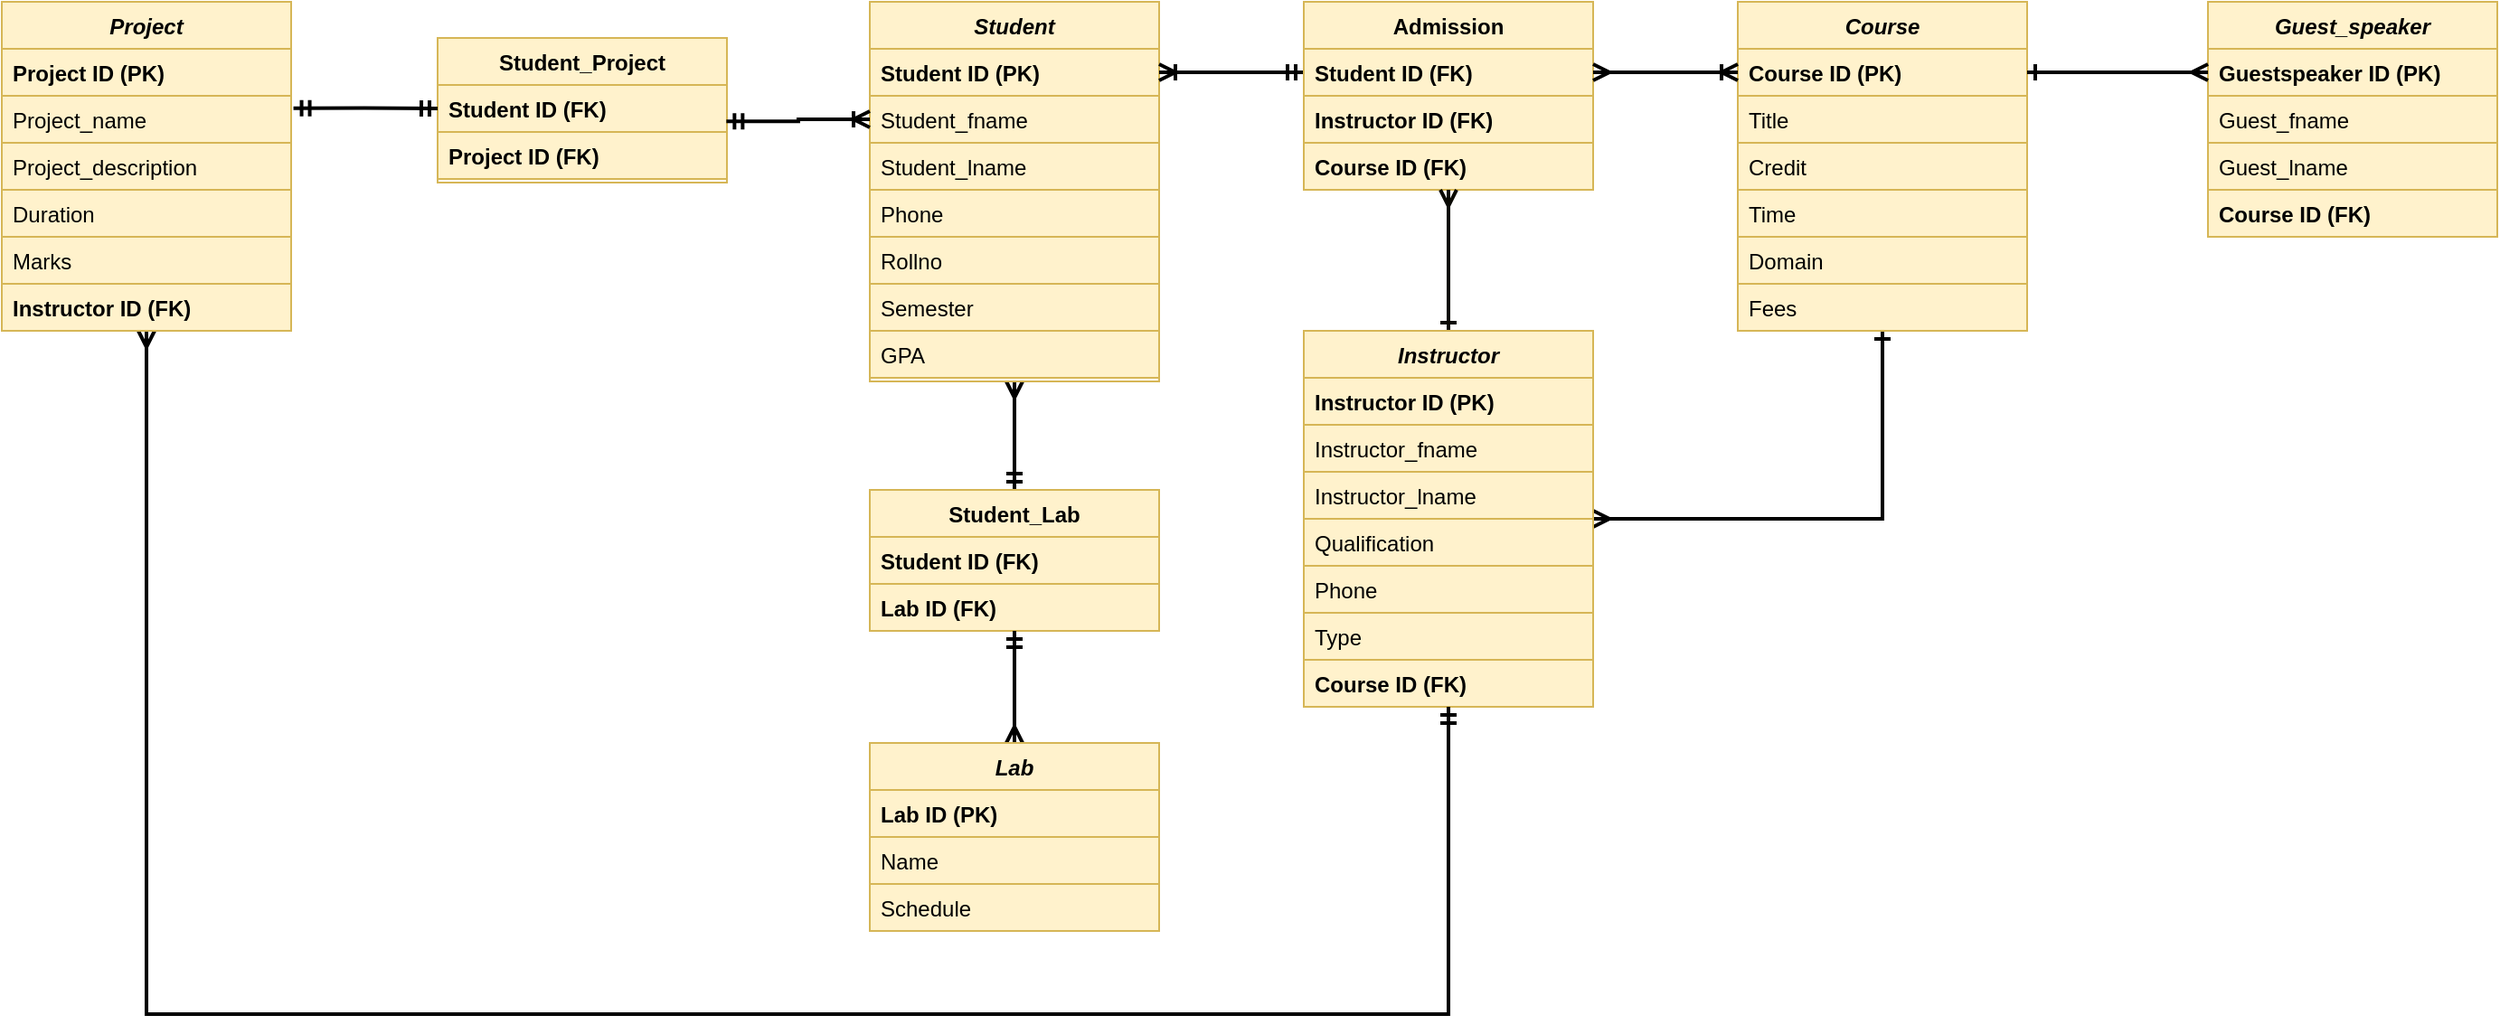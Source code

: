 <mxfile version="21.3.2" type="github">
  <diagram id="C5RBs43oDa-KdzZeNtuy" name="Page-1">
    <mxGraphModel dx="3096" dy="1089" grid="1" gridSize="10" guides="1" tooltips="1" connect="1" arrows="1" fold="1" page="1" pageScale="1" pageWidth="827" pageHeight="1169" math="0" shadow="0">
      <root>
        <mxCell id="WIyWlLk6GJQsqaUBKTNV-0" />
        <mxCell id="WIyWlLk6GJQsqaUBKTNV-1" parent="WIyWlLk6GJQsqaUBKTNV-0" />
        <mxCell id="EdU4Y89TTSMXD-8jC-3i-38" style="edgeStyle=orthogonalEdgeStyle;rounded=0;orthogonalLoop=1;jettySize=auto;html=1;exitX=0.5;exitY=1;exitDx=0;exitDy=0;entryX=0.5;entryY=0;entryDx=0;entryDy=0;strokeWidth=2;endArrow=ERmandOne;endFill=0;startArrow=ERmany;startFill=0;" edge="1" parent="WIyWlLk6GJQsqaUBKTNV-1" source="zkfFHV4jXpPFQw0GAbJ--0" target="EdU4Y89TTSMXD-8jC-3i-25">
          <mxGeometry relative="1" as="geometry" />
        </mxCell>
        <mxCell id="zkfFHV4jXpPFQw0GAbJ--0" value="Student" style="swimlane;fontStyle=3;align=center;verticalAlign=top;childLayout=stackLayout;horizontal=1;startSize=26;horizontalStack=0;resizeParent=1;resizeLast=0;collapsible=1;marginBottom=0;rounded=0;shadow=0;strokeWidth=1;fillColor=#fff2cc;strokeColor=#d6b656;" parent="WIyWlLk6GJQsqaUBKTNV-1" vertex="1">
          <mxGeometry x="220" y="120" width="160" height="210" as="geometry">
            <mxRectangle x="230" y="140" width="160" height="26" as="alternateBounds" />
          </mxGeometry>
        </mxCell>
        <mxCell id="zkfFHV4jXpPFQw0GAbJ--1" value="Student ID (PK)" style="text;align=left;verticalAlign=top;spacingLeft=4;spacingRight=4;overflow=hidden;rotatable=0;points=[[0,0.5],[1,0.5]];portConstraint=eastwest;fontStyle=1;strokeColor=#d6b656;fillColor=#fff2cc;" parent="zkfFHV4jXpPFQw0GAbJ--0" vertex="1">
          <mxGeometry y="26" width="160" height="26" as="geometry" />
        </mxCell>
        <mxCell id="zkfFHV4jXpPFQw0GAbJ--2" value="Student_fname" style="text;align=left;verticalAlign=top;spacingLeft=4;spacingRight=4;overflow=hidden;rotatable=0;points=[[0,0.5],[1,0.5]];portConstraint=eastwest;rounded=0;shadow=0;html=0;fillColor=#fff2cc;strokeColor=#d6b656;" parent="zkfFHV4jXpPFQw0GAbJ--0" vertex="1">
          <mxGeometry y="52" width="160" height="26" as="geometry" />
        </mxCell>
        <mxCell id="zkfFHV4jXpPFQw0GAbJ--3" value="Student_lname&#xa;" style="text;align=left;verticalAlign=top;spacingLeft=4;spacingRight=4;overflow=hidden;rotatable=0;points=[[0,0.5],[1,0.5]];portConstraint=eastwest;rounded=0;shadow=0;html=0;fillColor=#fff2cc;strokeColor=#d6b656;" parent="zkfFHV4jXpPFQw0GAbJ--0" vertex="1">
          <mxGeometry y="78" width="160" height="26" as="geometry" />
        </mxCell>
        <mxCell id="EdU4Y89TTSMXD-8jC-3i-1" value="Phone" style="text;align=left;verticalAlign=top;spacingLeft=4;spacingRight=4;overflow=hidden;rotatable=0;points=[[0,0.5],[1,0.5]];portConstraint=eastwest;rounded=0;shadow=0;html=0;fillColor=#fff2cc;strokeColor=#d6b656;" vertex="1" parent="zkfFHV4jXpPFQw0GAbJ--0">
          <mxGeometry y="104" width="160" height="26" as="geometry" />
        </mxCell>
        <mxCell id="EdU4Y89TTSMXD-8jC-3i-2" value="Rollno" style="text;align=left;verticalAlign=top;spacingLeft=4;spacingRight=4;overflow=hidden;rotatable=0;points=[[0,0.5],[1,0.5]];portConstraint=eastwest;rounded=0;shadow=0;html=0;fillColor=#fff2cc;strokeColor=#d6b656;" vertex="1" parent="zkfFHV4jXpPFQw0GAbJ--0">
          <mxGeometry y="130" width="160" height="26" as="geometry" />
        </mxCell>
        <mxCell id="EdU4Y89TTSMXD-8jC-3i-3" value="Semester" style="text;align=left;verticalAlign=top;spacingLeft=4;spacingRight=4;overflow=hidden;rotatable=0;points=[[0,0.5],[1,0.5]];portConstraint=eastwest;rounded=0;shadow=0;html=0;fillColor=#fff2cc;strokeColor=#d6b656;" vertex="1" parent="zkfFHV4jXpPFQw0GAbJ--0">
          <mxGeometry y="156" width="160" height="26" as="geometry" />
        </mxCell>
        <mxCell id="EdU4Y89TTSMXD-8jC-3i-4" value="GPA" style="text;align=left;verticalAlign=top;spacingLeft=4;spacingRight=4;overflow=hidden;rotatable=0;points=[[0,0.5],[1,0.5]];portConstraint=eastwest;rounded=0;shadow=0;html=0;fillColor=#fff2cc;strokeColor=#d6b656;" vertex="1" parent="zkfFHV4jXpPFQw0GAbJ--0">
          <mxGeometry y="182" width="160" height="26" as="geometry" />
        </mxCell>
        <mxCell id="EdU4Y89TTSMXD-8jC-3i-63" style="edgeStyle=orthogonalEdgeStyle;rounded=0;orthogonalLoop=1;jettySize=auto;html=1;exitX=0;exitY=0.5;exitDx=0;exitDy=0;entryX=1;entryY=0.5;entryDx=0;entryDy=0;strokeWidth=2;endArrow=ERoneToMany;endFill=0;startArrow=ERmandOne;startFill=0;" edge="1" parent="WIyWlLk6GJQsqaUBKTNV-1" source="zkfFHV4jXpPFQw0GAbJ--18" target="zkfFHV4jXpPFQw0GAbJ--1">
          <mxGeometry relative="1" as="geometry" />
        </mxCell>
        <mxCell id="zkfFHV4jXpPFQw0GAbJ--17" value="Admission" style="swimlane;fontStyle=1;align=center;verticalAlign=top;childLayout=stackLayout;horizontal=1;startSize=26;horizontalStack=0;resizeParent=1;resizeLast=0;collapsible=1;marginBottom=0;rounded=0;shadow=0;strokeWidth=1;fillColor=#fff2cc;strokeColor=#d6b656;" parent="WIyWlLk6GJQsqaUBKTNV-1" vertex="1">
          <mxGeometry x="460" y="120" width="160" height="104" as="geometry">
            <mxRectangle x="550" y="140" width="160" height="26" as="alternateBounds" />
          </mxGeometry>
        </mxCell>
        <mxCell id="zkfFHV4jXpPFQw0GAbJ--18" value="Student ID (FK)" style="text;align=left;verticalAlign=top;spacingLeft=4;spacingRight=4;overflow=hidden;rotatable=0;points=[[0,0.5],[1,0.5]];portConstraint=eastwest;fontStyle=1;fillColor=#fff2cc;strokeColor=#d6b656;" parent="zkfFHV4jXpPFQw0GAbJ--17" vertex="1">
          <mxGeometry y="26" width="160" height="26" as="geometry" />
        </mxCell>
        <mxCell id="zkfFHV4jXpPFQw0GAbJ--19" value="Instructor ID (FK)" style="text;align=left;verticalAlign=top;spacingLeft=4;spacingRight=4;overflow=hidden;rotatable=0;points=[[0,0.5],[1,0.5]];portConstraint=eastwest;rounded=0;shadow=0;html=0;fontStyle=1;fillColor=#fff2cc;strokeColor=#d6b656;" parent="zkfFHV4jXpPFQw0GAbJ--17" vertex="1">
          <mxGeometry y="52" width="160" height="26" as="geometry" />
        </mxCell>
        <mxCell id="zkfFHV4jXpPFQw0GAbJ--20" value="Course ID (FK)" style="text;align=left;verticalAlign=top;spacingLeft=4;spacingRight=4;overflow=hidden;rotatable=0;points=[[0,0.5],[1,0.5]];portConstraint=eastwest;rounded=0;shadow=0;html=0;fontStyle=1;fillColor=#fff2cc;strokeColor=#d6b656;" parent="zkfFHV4jXpPFQw0GAbJ--17" vertex="1">
          <mxGeometry y="78" width="160" height="26" as="geometry" />
        </mxCell>
        <mxCell id="EdU4Y89TTSMXD-8jC-3i-14" style="edgeStyle=orthogonalEdgeStyle;rounded=0;orthogonalLoop=1;jettySize=auto;html=1;exitX=0.5;exitY=0;exitDx=0;exitDy=0;fillColor=#fff2cc;strokeColor=#0A0904;strokeWidth=2;endArrow=ERmany;endFill=0;startArrow=ERone;startFill=0;" edge="1" parent="WIyWlLk6GJQsqaUBKTNV-1" source="EdU4Y89TTSMXD-8jC-3i-5" target="zkfFHV4jXpPFQw0GAbJ--17">
          <mxGeometry relative="1" as="geometry" />
        </mxCell>
        <mxCell id="EdU4Y89TTSMXD-8jC-3i-61" style="edgeStyle=orthogonalEdgeStyle;rounded=0;orthogonalLoop=1;jettySize=auto;html=1;exitX=1;exitY=0.5;exitDx=0;exitDy=0;entryX=0.5;entryY=1;entryDx=0;entryDy=0;strokeWidth=2;startArrow=ERmany;startFill=0;endArrow=ERone;endFill=0;" edge="1" parent="WIyWlLk6GJQsqaUBKTNV-1" source="EdU4Y89TTSMXD-8jC-3i-5" target="EdU4Y89TTSMXD-8jC-3i-15">
          <mxGeometry relative="1" as="geometry" />
        </mxCell>
        <mxCell id="EdU4Y89TTSMXD-8jC-3i-5" value="Instructor" style="swimlane;fontStyle=3;align=center;verticalAlign=top;childLayout=stackLayout;horizontal=1;startSize=26;horizontalStack=0;resizeParent=1;resizeLast=0;collapsible=1;marginBottom=0;rounded=0;shadow=0;strokeWidth=1;fillColor=#fff2cc;strokeColor=#d6b656;" vertex="1" parent="WIyWlLk6GJQsqaUBKTNV-1">
          <mxGeometry x="460" y="302" width="160" height="208" as="geometry">
            <mxRectangle x="230" y="140" width="160" height="26" as="alternateBounds" />
          </mxGeometry>
        </mxCell>
        <mxCell id="EdU4Y89TTSMXD-8jC-3i-6" value="Instructor ID (PK)" style="text;align=left;verticalAlign=top;spacingLeft=4;spacingRight=4;overflow=hidden;rotatable=0;points=[[0,0.5],[1,0.5]];portConstraint=eastwest;fontStyle=1;strokeColor=#d6b656;fillColor=#fff2cc;" vertex="1" parent="EdU4Y89TTSMXD-8jC-3i-5">
          <mxGeometry y="26" width="160" height="26" as="geometry" />
        </mxCell>
        <mxCell id="EdU4Y89TTSMXD-8jC-3i-7" value="Instructor_fname" style="text;align=left;verticalAlign=top;spacingLeft=4;spacingRight=4;overflow=hidden;rotatable=0;points=[[0,0.5],[1,0.5]];portConstraint=eastwest;rounded=0;shadow=0;html=0;fillColor=#fff2cc;strokeColor=#d6b656;" vertex="1" parent="EdU4Y89TTSMXD-8jC-3i-5">
          <mxGeometry y="52" width="160" height="26" as="geometry" />
        </mxCell>
        <mxCell id="EdU4Y89TTSMXD-8jC-3i-8" value="Instructor_lname&#xa;" style="text;align=left;verticalAlign=top;spacingLeft=4;spacingRight=4;overflow=hidden;rotatable=0;points=[[0,0.5],[1,0.5]];portConstraint=eastwest;rounded=0;shadow=0;html=0;fillColor=#fff2cc;strokeColor=#d6b656;" vertex="1" parent="EdU4Y89TTSMXD-8jC-3i-5">
          <mxGeometry y="78" width="160" height="26" as="geometry" />
        </mxCell>
        <mxCell id="EdU4Y89TTSMXD-8jC-3i-9" value="Qualification" style="text;align=left;verticalAlign=top;spacingLeft=4;spacingRight=4;overflow=hidden;rotatable=0;points=[[0,0.5],[1,0.5]];portConstraint=eastwest;rounded=0;shadow=0;html=0;fillColor=#fff2cc;strokeColor=#d6b656;" vertex="1" parent="EdU4Y89TTSMXD-8jC-3i-5">
          <mxGeometry y="104" width="160" height="26" as="geometry" />
        </mxCell>
        <mxCell id="EdU4Y89TTSMXD-8jC-3i-10" value="Phone" style="text;align=left;verticalAlign=top;spacingLeft=4;spacingRight=4;overflow=hidden;rotatable=0;points=[[0,0.5],[1,0.5]];portConstraint=eastwest;rounded=0;shadow=0;html=0;fillColor=#fff2cc;strokeColor=#d6b656;" vertex="1" parent="EdU4Y89TTSMXD-8jC-3i-5">
          <mxGeometry y="130" width="160" height="26" as="geometry" />
        </mxCell>
        <mxCell id="EdU4Y89TTSMXD-8jC-3i-11" value="Type" style="text;align=left;verticalAlign=top;spacingLeft=4;spacingRight=4;overflow=hidden;rotatable=0;points=[[0,0.5],[1,0.5]];portConstraint=eastwest;rounded=0;shadow=0;html=0;fillColor=#fff2cc;strokeColor=#d6b656;" vertex="1" parent="EdU4Y89TTSMXD-8jC-3i-5">
          <mxGeometry y="156" width="160" height="26" as="geometry" />
        </mxCell>
        <mxCell id="EdU4Y89TTSMXD-8jC-3i-12" value="Course ID (FK)" style="text;align=left;verticalAlign=top;spacingLeft=4;spacingRight=4;overflow=hidden;rotatable=0;points=[[0,0.5],[1,0.5]];portConstraint=eastwest;rounded=0;shadow=0;html=0;fontStyle=1;fillColor=#fff2cc;strokeColor=#d6b656;" vertex="1" parent="EdU4Y89TTSMXD-8jC-3i-5">
          <mxGeometry y="182" width="160" height="26" as="geometry" />
        </mxCell>
        <mxCell id="EdU4Y89TTSMXD-8jC-3i-15" value="Course" style="swimlane;fontStyle=3;align=center;verticalAlign=top;childLayout=stackLayout;horizontal=1;startSize=26;horizontalStack=0;resizeParent=1;resizeLast=0;collapsible=1;marginBottom=0;rounded=0;shadow=0;strokeWidth=1;fillColor=#fff2cc;strokeColor=#d6b656;" vertex="1" parent="WIyWlLk6GJQsqaUBKTNV-1">
          <mxGeometry x="700" y="120" width="160" height="182" as="geometry">
            <mxRectangle x="230" y="140" width="160" height="26" as="alternateBounds" />
          </mxGeometry>
        </mxCell>
        <mxCell id="EdU4Y89TTSMXD-8jC-3i-16" value="Course ID (PK)" style="text;align=left;verticalAlign=top;spacingLeft=4;spacingRight=4;overflow=hidden;rotatable=0;points=[[0,0.5],[1,0.5]];portConstraint=eastwest;fontStyle=1;strokeColor=#d6b656;fillColor=#fff2cc;" vertex="1" parent="EdU4Y89TTSMXD-8jC-3i-15">
          <mxGeometry y="26" width="160" height="26" as="geometry" />
        </mxCell>
        <mxCell id="EdU4Y89TTSMXD-8jC-3i-17" value="Title" style="text;align=left;verticalAlign=top;spacingLeft=4;spacingRight=4;overflow=hidden;rotatable=0;points=[[0,0.5],[1,0.5]];portConstraint=eastwest;rounded=0;shadow=0;html=0;fillColor=#fff2cc;strokeColor=#d6b656;" vertex="1" parent="EdU4Y89TTSMXD-8jC-3i-15">
          <mxGeometry y="52" width="160" height="26" as="geometry" />
        </mxCell>
        <mxCell id="EdU4Y89TTSMXD-8jC-3i-18" value="Credit" style="text;align=left;verticalAlign=top;spacingLeft=4;spacingRight=4;overflow=hidden;rotatable=0;points=[[0,0.5],[1,0.5]];portConstraint=eastwest;rounded=0;shadow=0;html=0;fillColor=#fff2cc;strokeColor=#d6b656;" vertex="1" parent="EdU4Y89TTSMXD-8jC-3i-15">
          <mxGeometry y="78" width="160" height="26" as="geometry" />
        </mxCell>
        <mxCell id="EdU4Y89TTSMXD-8jC-3i-19" value="Time" style="text;align=left;verticalAlign=top;spacingLeft=4;spacingRight=4;overflow=hidden;rotatable=0;points=[[0,0.5],[1,0.5]];portConstraint=eastwest;rounded=0;shadow=0;html=0;fillColor=#fff2cc;strokeColor=#d6b656;" vertex="1" parent="EdU4Y89TTSMXD-8jC-3i-15">
          <mxGeometry y="104" width="160" height="26" as="geometry" />
        </mxCell>
        <mxCell id="EdU4Y89TTSMXD-8jC-3i-20" value="Domain" style="text;align=left;verticalAlign=top;spacingLeft=4;spacingRight=4;overflow=hidden;rotatable=0;points=[[0,0.5],[1,0.5]];portConstraint=eastwest;rounded=0;shadow=0;html=0;fillColor=#fff2cc;strokeColor=#d6b656;" vertex="1" parent="EdU4Y89TTSMXD-8jC-3i-15">
          <mxGeometry y="130" width="160" height="26" as="geometry" />
        </mxCell>
        <mxCell id="EdU4Y89TTSMXD-8jC-3i-21" value="Fees" style="text;align=left;verticalAlign=top;spacingLeft=4;spacingRight=4;overflow=hidden;rotatable=0;points=[[0,0.5],[1,0.5]];portConstraint=eastwest;rounded=0;shadow=0;html=0;fillColor=#fff2cc;strokeColor=#d6b656;" vertex="1" parent="EdU4Y89TTSMXD-8jC-3i-15">
          <mxGeometry y="156" width="160" height="26" as="geometry" />
        </mxCell>
        <mxCell id="EdU4Y89TTSMXD-8jC-3i-25" value="Student_Lab" style="swimlane;fontStyle=1;align=center;verticalAlign=top;childLayout=stackLayout;horizontal=1;startSize=26;horizontalStack=0;resizeParent=1;resizeLast=0;collapsible=1;marginBottom=0;rounded=0;shadow=0;strokeWidth=1;fillColor=#fff2cc;strokeColor=#d6b656;" vertex="1" parent="WIyWlLk6GJQsqaUBKTNV-1">
          <mxGeometry x="220" y="390" width="160" height="78" as="geometry">
            <mxRectangle x="550" y="140" width="160" height="26" as="alternateBounds" />
          </mxGeometry>
        </mxCell>
        <mxCell id="EdU4Y89TTSMXD-8jC-3i-26" value="Student ID (FK)" style="text;align=left;verticalAlign=top;spacingLeft=4;spacingRight=4;overflow=hidden;rotatable=0;points=[[0,0.5],[1,0.5]];portConstraint=eastwest;fontStyle=1;fillColor=#fff2cc;strokeColor=#d6b656;" vertex="1" parent="EdU4Y89TTSMXD-8jC-3i-25">
          <mxGeometry y="26" width="160" height="26" as="geometry" />
        </mxCell>
        <mxCell id="EdU4Y89TTSMXD-8jC-3i-27" value="Lab ID (FK)" style="text;align=left;verticalAlign=top;spacingLeft=4;spacingRight=4;overflow=hidden;rotatable=0;points=[[0,0.5],[1,0.5]];portConstraint=eastwest;rounded=0;shadow=0;html=0;fontStyle=1;fillColor=#fff2cc;strokeColor=#d6b656;" vertex="1" parent="EdU4Y89TTSMXD-8jC-3i-25">
          <mxGeometry y="52" width="160" height="26" as="geometry" />
        </mxCell>
        <mxCell id="EdU4Y89TTSMXD-8jC-3i-37" style="edgeStyle=orthogonalEdgeStyle;rounded=0;orthogonalLoop=1;jettySize=auto;html=1;exitX=0.5;exitY=0;exitDx=0;exitDy=0;entryX=0.5;entryY=1;entryDx=0;entryDy=0;strokeWidth=2;endArrow=ERmandOne;endFill=0;startArrow=ERmany;startFill=0;" edge="1" parent="WIyWlLk6GJQsqaUBKTNV-1" source="EdU4Y89TTSMXD-8jC-3i-29" target="EdU4Y89TTSMXD-8jC-3i-25">
          <mxGeometry relative="1" as="geometry" />
        </mxCell>
        <mxCell id="EdU4Y89TTSMXD-8jC-3i-29" value="Lab" style="swimlane;fontStyle=3;align=center;verticalAlign=top;childLayout=stackLayout;horizontal=1;startSize=26;horizontalStack=0;resizeParent=1;resizeLast=0;collapsible=1;marginBottom=0;rounded=0;shadow=0;strokeWidth=1;fillColor=#fff2cc;strokeColor=#d6b656;" vertex="1" parent="WIyWlLk6GJQsqaUBKTNV-1">
          <mxGeometry x="220" y="530" width="160" height="104" as="geometry">
            <mxRectangle x="230" y="140" width="160" height="26" as="alternateBounds" />
          </mxGeometry>
        </mxCell>
        <mxCell id="EdU4Y89TTSMXD-8jC-3i-30" value="Lab ID (PK)" style="text;align=left;verticalAlign=top;spacingLeft=4;spacingRight=4;overflow=hidden;rotatable=0;points=[[0,0.5],[1,0.5]];portConstraint=eastwest;fontStyle=1;strokeColor=#d6b656;fillColor=#fff2cc;" vertex="1" parent="EdU4Y89TTSMXD-8jC-3i-29">
          <mxGeometry y="26" width="160" height="26" as="geometry" />
        </mxCell>
        <mxCell id="EdU4Y89TTSMXD-8jC-3i-31" value="Name" style="text;align=left;verticalAlign=top;spacingLeft=4;spacingRight=4;overflow=hidden;rotatable=0;points=[[0,0.5],[1,0.5]];portConstraint=eastwest;rounded=0;shadow=0;html=0;fillColor=#fff2cc;strokeColor=#d6b656;" vertex="1" parent="EdU4Y89TTSMXD-8jC-3i-29">
          <mxGeometry y="52" width="160" height="26" as="geometry" />
        </mxCell>
        <mxCell id="EdU4Y89TTSMXD-8jC-3i-32" value="Schedule" style="text;align=left;verticalAlign=top;spacingLeft=4;spacingRight=4;overflow=hidden;rotatable=0;points=[[0,0.5],[1,0.5]];portConstraint=eastwest;rounded=0;shadow=0;html=0;fillColor=#fff2cc;strokeColor=#d6b656;" vertex="1" parent="EdU4Y89TTSMXD-8jC-3i-29">
          <mxGeometry y="78" width="160" height="26" as="geometry" />
        </mxCell>
        <mxCell id="EdU4Y89TTSMXD-8jC-3i-39" value="Guest_speaker" style="swimlane;fontStyle=3;align=center;verticalAlign=top;childLayout=stackLayout;horizontal=1;startSize=26;horizontalStack=0;resizeParent=1;resizeLast=0;collapsible=1;marginBottom=0;rounded=0;shadow=0;strokeWidth=1;fillColor=#fff2cc;strokeColor=#d6b656;" vertex="1" parent="WIyWlLk6GJQsqaUBKTNV-1">
          <mxGeometry x="960" y="120" width="160" height="130" as="geometry">
            <mxRectangle x="230" y="140" width="160" height="26" as="alternateBounds" />
          </mxGeometry>
        </mxCell>
        <mxCell id="EdU4Y89TTSMXD-8jC-3i-40" value="Guestspeaker ID (PK)" style="text;align=left;verticalAlign=top;spacingLeft=4;spacingRight=4;overflow=hidden;rotatable=0;points=[[0,0.5],[1,0.5]];portConstraint=eastwest;fontStyle=1;strokeColor=#d6b656;fillColor=#fff2cc;" vertex="1" parent="EdU4Y89TTSMXD-8jC-3i-39">
          <mxGeometry y="26" width="160" height="26" as="geometry" />
        </mxCell>
        <mxCell id="EdU4Y89TTSMXD-8jC-3i-41" value="Guest_fname" style="text;align=left;verticalAlign=top;spacingLeft=4;spacingRight=4;overflow=hidden;rotatable=0;points=[[0,0.5],[1,0.5]];portConstraint=eastwest;rounded=0;shadow=0;html=0;fillColor=#fff2cc;strokeColor=#d6b656;" vertex="1" parent="EdU4Y89TTSMXD-8jC-3i-39">
          <mxGeometry y="52" width="160" height="26" as="geometry" />
        </mxCell>
        <mxCell id="EdU4Y89TTSMXD-8jC-3i-42" value="Guest_lname" style="text;align=left;verticalAlign=top;spacingLeft=4;spacingRight=4;overflow=hidden;rotatable=0;points=[[0,0.5],[1,0.5]];portConstraint=eastwest;rounded=0;shadow=0;html=0;fillColor=#fff2cc;strokeColor=#d6b656;" vertex="1" parent="EdU4Y89TTSMXD-8jC-3i-39">
          <mxGeometry y="78" width="160" height="26" as="geometry" />
        </mxCell>
        <mxCell id="EdU4Y89TTSMXD-8jC-3i-43" value="Course ID (FK)" style="text;align=left;verticalAlign=top;spacingLeft=4;spacingRight=4;overflow=hidden;rotatable=0;points=[[0,0.5],[1,0.5]];portConstraint=eastwest;rounded=0;shadow=0;html=0;fontStyle=1;fillColor=#fff2cc;strokeColor=#d6b656;" vertex="1" parent="EdU4Y89TTSMXD-8jC-3i-39">
          <mxGeometry y="104" width="160" height="26" as="geometry" />
        </mxCell>
        <mxCell id="EdU4Y89TTSMXD-8jC-3i-46" style="edgeStyle=orthogonalEdgeStyle;rounded=0;orthogonalLoop=1;jettySize=auto;html=1;exitX=0;exitY=0.5;exitDx=0;exitDy=0;entryX=1;entryY=0.5;entryDx=0;entryDy=0;strokeWidth=2;startArrow=ERmany;startFill=0;endArrow=ERone;endFill=0;" edge="1" parent="WIyWlLk6GJQsqaUBKTNV-1" source="EdU4Y89TTSMXD-8jC-3i-40" target="EdU4Y89TTSMXD-8jC-3i-16">
          <mxGeometry relative="1" as="geometry" />
        </mxCell>
        <mxCell id="EdU4Y89TTSMXD-8jC-3i-47" value="Student_Project" style="swimlane;fontStyle=1;align=center;verticalAlign=top;childLayout=stackLayout;horizontal=1;startSize=26;horizontalStack=0;resizeParent=1;resizeLast=0;collapsible=1;marginBottom=0;rounded=0;shadow=0;strokeWidth=1;fillColor=#fff2cc;strokeColor=#d6b656;" vertex="1" parent="WIyWlLk6GJQsqaUBKTNV-1">
          <mxGeometry x="-19" y="140" width="160" height="80" as="geometry">
            <mxRectangle x="550" y="140" width="160" height="26" as="alternateBounds" />
          </mxGeometry>
        </mxCell>
        <mxCell id="EdU4Y89TTSMXD-8jC-3i-48" value="Student ID (FK)" style="text;align=left;verticalAlign=top;spacingLeft=4;spacingRight=4;overflow=hidden;rotatable=0;points=[[0,0.5],[1,0.5]];portConstraint=eastwest;fontStyle=1;fillColor=#fff2cc;strokeColor=#d6b656;" vertex="1" parent="EdU4Y89TTSMXD-8jC-3i-47">
          <mxGeometry y="26" width="160" height="26" as="geometry" />
        </mxCell>
        <mxCell id="EdU4Y89TTSMXD-8jC-3i-49" value="Project ID (FK)" style="text;align=left;verticalAlign=top;spacingLeft=4;spacingRight=4;overflow=hidden;rotatable=0;points=[[0,0.5],[1,0.5]];portConstraint=eastwest;rounded=0;shadow=0;html=0;fontStyle=1;fillColor=#fff2cc;strokeColor=#d6b656;" vertex="1" parent="EdU4Y89TTSMXD-8jC-3i-47">
          <mxGeometry y="52" width="160" height="26" as="geometry" />
        </mxCell>
        <mxCell id="EdU4Y89TTSMXD-8jC-3i-60" style="edgeStyle=orthogonalEdgeStyle;rounded=0;orthogonalLoop=1;jettySize=auto;html=1;exitX=0.5;exitY=1;exitDx=0;exitDy=0;entryX=0.5;entryY=1;entryDx=0;entryDy=0;strokeWidth=2;endArrow=ERmandOne;endFill=0;startArrow=ERmany;startFill=0;" edge="1" parent="WIyWlLk6GJQsqaUBKTNV-1" source="EdU4Y89TTSMXD-8jC-3i-50" target="EdU4Y89TTSMXD-8jC-3i-5">
          <mxGeometry relative="1" as="geometry">
            <Array as="points">
              <mxPoint x="-180" y="680" />
              <mxPoint x="540" y="680" />
            </Array>
          </mxGeometry>
        </mxCell>
        <mxCell id="EdU4Y89TTSMXD-8jC-3i-50" value="Project" style="swimlane;fontStyle=3;align=center;verticalAlign=top;childLayout=stackLayout;horizontal=1;startSize=26;horizontalStack=0;resizeParent=1;resizeLast=0;collapsible=1;marginBottom=0;rounded=0;shadow=0;strokeWidth=1;fillColor=#fff2cc;strokeColor=#d6b656;" vertex="1" parent="WIyWlLk6GJQsqaUBKTNV-1">
          <mxGeometry x="-260" y="120" width="160" height="182" as="geometry">
            <mxRectangle x="230" y="140" width="160" height="26" as="alternateBounds" />
          </mxGeometry>
        </mxCell>
        <mxCell id="EdU4Y89TTSMXD-8jC-3i-51" value="Project ID (PK)" style="text;align=left;verticalAlign=top;spacingLeft=4;spacingRight=4;overflow=hidden;rotatable=0;points=[[0,0.5],[1,0.5]];portConstraint=eastwest;fontStyle=1;strokeColor=#d6b656;fillColor=#fff2cc;" vertex="1" parent="EdU4Y89TTSMXD-8jC-3i-50">
          <mxGeometry y="26" width="160" height="26" as="geometry" />
        </mxCell>
        <mxCell id="EdU4Y89TTSMXD-8jC-3i-52" value="Project_name" style="text;align=left;verticalAlign=top;spacingLeft=4;spacingRight=4;overflow=hidden;rotatable=0;points=[[0,0.5],[1,0.5]];portConstraint=eastwest;rounded=0;shadow=0;html=0;fillColor=#fff2cc;strokeColor=#d6b656;" vertex="1" parent="EdU4Y89TTSMXD-8jC-3i-50">
          <mxGeometry y="52" width="160" height="26" as="geometry" />
        </mxCell>
        <mxCell id="EdU4Y89TTSMXD-8jC-3i-53" value="Project_description" style="text;align=left;verticalAlign=top;spacingLeft=4;spacingRight=4;overflow=hidden;rotatable=0;points=[[0,0.5],[1,0.5]];portConstraint=eastwest;rounded=0;shadow=0;html=0;fillColor=#fff2cc;strokeColor=#d6b656;" vertex="1" parent="EdU4Y89TTSMXD-8jC-3i-50">
          <mxGeometry y="78" width="160" height="26" as="geometry" />
        </mxCell>
        <mxCell id="EdU4Y89TTSMXD-8jC-3i-54" value="Duration" style="text;align=left;verticalAlign=top;spacingLeft=4;spacingRight=4;overflow=hidden;rotatable=0;points=[[0,0.5],[1,0.5]];portConstraint=eastwest;rounded=0;shadow=0;html=0;fillColor=#fff2cc;strokeColor=#d6b656;" vertex="1" parent="EdU4Y89TTSMXD-8jC-3i-50">
          <mxGeometry y="104" width="160" height="26" as="geometry" />
        </mxCell>
        <mxCell id="EdU4Y89TTSMXD-8jC-3i-55" value="Marks" style="text;align=left;verticalAlign=top;spacingLeft=4;spacingRight=4;overflow=hidden;rotatable=0;points=[[0,0.5],[1,0.5]];portConstraint=eastwest;rounded=0;shadow=0;html=0;fillColor=#fff2cc;strokeColor=#d6b656;" vertex="1" parent="EdU4Y89TTSMXD-8jC-3i-50">
          <mxGeometry y="130" width="160" height="26" as="geometry" />
        </mxCell>
        <mxCell id="EdU4Y89TTSMXD-8jC-3i-56" value="Instructor ID (FK)" style="text;align=left;verticalAlign=top;spacingLeft=4;spacingRight=4;overflow=hidden;rotatable=0;points=[[0,0.5],[1,0.5]];portConstraint=eastwest;rounded=0;shadow=0;html=0;fontStyle=1;fillColor=#fff2cc;strokeColor=#d6b656;" vertex="1" parent="EdU4Y89TTSMXD-8jC-3i-50">
          <mxGeometry y="156" width="160" height="26" as="geometry" />
        </mxCell>
        <mxCell id="EdU4Y89TTSMXD-8jC-3i-58" style="edgeStyle=orthogonalEdgeStyle;rounded=0;orthogonalLoop=1;jettySize=auto;html=1;exitX=1.008;exitY=0.263;exitDx=0;exitDy=0;entryX=0;entryY=0.5;entryDx=0;entryDy=0;exitPerimeter=0;strokeWidth=2;startArrow=ERmandOne;startFill=0;endArrow=ERmandOne;endFill=0;" edge="1" parent="WIyWlLk6GJQsqaUBKTNV-1" source="EdU4Y89TTSMXD-8jC-3i-52" target="EdU4Y89TTSMXD-8jC-3i-48">
          <mxGeometry relative="1" as="geometry" />
        </mxCell>
        <mxCell id="EdU4Y89TTSMXD-8jC-3i-59" style="edgeStyle=orthogonalEdgeStyle;rounded=0;orthogonalLoop=1;jettySize=auto;html=1;exitX=0;exitY=0.5;exitDx=0;exitDy=0;entryX=0.998;entryY=0.774;entryDx=0;entryDy=0;entryPerimeter=0;strokeWidth=2;endArrow=ERmandOne;endFill=0;startArrow=ERoneToMany;startFill=0;" edge="1" parent="WIyWlLk6GJQsqaUBKTNV-1" source="zkfFHV4jXpPFQw0GAbJ--2" target="EdU4Y89TTSMXD-8jC-3i-48">
          <mxGeometry relative="1" as="geometry" />
        </mxCell>
        <mxCell id="EdU4Y89TTSMXD-8jC-3i-64" style="edgeStyle=orthogonalEdgeStyle;rounded=0;orthogonalLoop=1;jettySize=auto;html=1;exitX=1;exitY=0.5;exitDx=0;exitDy=0;entryX=0;entryY=0.5;entryDx=0;entryDy=0;strokeWidth=2;endArrow=ERoneToMany;endFill=0;startArrow=ERmany;startFill=0;" edge="1" parent="WIyWlLk6GJQsqaUBKTNV-1" source="zkfFHV4jXpPFQw0GAbJ--18" target="EdU4Y89TTSMXD-8jC-3i-16">
          <mxGeometry relative="1" as="geometry" />
        </mxCell>
      </root>
    </mxGraphModel>
  </diagram>
</mxfile>
